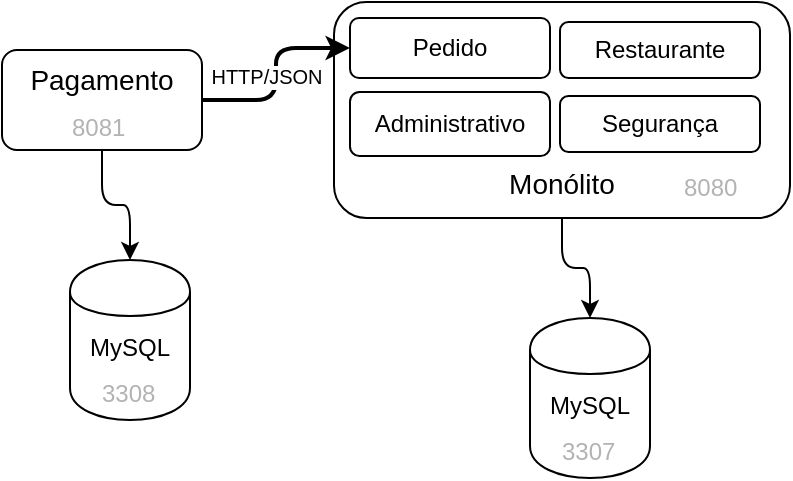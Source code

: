 <mxfile version="12.8.6" type="device"><diagram id="asccOrxpK0gMmI_vyOfR" name="Page-1"><mxGraphModel dx="868" dy="448" grid="1" gridSize="10" guides="1" tooltips="1" connect="1" arrows="1" fold="1" page="1" pageScale="1" pageWidth="827" pageHeight="1169" math="0" shadow="0"><root><mxCell id="0"/><mxCell id="1" parent="0"/><mxCell id="UKSt4VAHWErcquH0sha2-8" style="edgeStyle=orthogonalEdgeStyle;rounded=1;orthogonalLoop=1;jettySize=auto;html=1;exitX=0.5;exitY=1;exitDx=0;exitDy=0;entryX=0.5;entryY=0;entryDx=0;entryDy=0;" parent="1" source="ufLTRwiJfqEFSIwc1y7g-9" target="ufLTRwiJfqEFSIwc1y7g-19" edge="1"><mxGeometry relative="1" as="geometry"/></mxCell><mxCell id="ufLTRwiJfqEFSIwc1y7g-9" value="&lt;font style=&quot;font-size: 14px&quot;&gt;Monólito&lt;/font&gt;" style="rounded=1;whiteSpace=wrap;html=1;verticalAlign=bottom;spacingBottom=6;" parent="1" vertex="1"><mxGeometry x="252" y="142" width="228" height="108" as="geometry"/></mxCell><mxCell id="ufLTRwiJfqEFSIwc1y7g-1" value="Administrativo" style="rounded=1;whiteSpace=wrap;html=1;" parent="1" vertex="1"><mxGeometry x="260" y="187" width="100" height="32" as="geometry"/></mxCell><mxCell id="ufLTRwiJfqEFSIwc1y7g-4" value="Segurança" style="rounded=1;whiteSpace=wrap;html=1;" parent="1" vertex="1"><mxGeometry x="365" y="189" width="100" height="28" as="geometry"/></mxCell><mxCell id="ufLTRwiJfqEFSIwc1y7g-5" value="Pedido" style="rounded=1;whiteSpace=wrap;html=1;" parent="1" vertex="1"><mxGeometry x="260" y="150" width="100" height="30" as="geometry"/></mxCell><mxCell id="ufLTRwiJfqEFSIwc1y7g-6" value="Restaurante" style="rounded=1;whiteSpace=wrap;html=1;" parent="1" vertex="1"><mxGeometry x="365" y="152" width="100" height="28" as="geometry"/></mxCell><mxCell id="ufLTRwiJfqEFSIwc1y7g-29" value="8080" style="text;html=1;resizable=0;points=[];autosize=1;align=left;verticalAlign=top;spacingTop=-4;fontColor=#B3B3B3;" parent="1" vertex="1"><mxGeometry x="425" y="225" width="40" height="20" as="geometry"/></mxCell><mxCell id="ufLTRwiJfqEFSIwc1y7g-30" value="" style="group" parent="1" vertex="1" connectable="0"><mxGeometry x="350" y="300" width="60" height="80" as="geometry"/></mxCell><mxCell id="ufLTRwiJfqEFSIwc1y7g-19" value="MySQL" style="shape=cylinder;whiteSpace=wrap;html=1;boundedLbl=1;backgroundOutline=1;strokeColor=#000000;fontColor=#000000;verticalAlign=top;spacingTop=6;" parent="ufLTRwiJfqEFSIwc1y7g-30" vertex="1"><mxGeometry width="60" height="80" as="geometry"/></mxCell><mxCell id="ufLTRwiJfqEFSIwc1y7g-11" value="3307" style="text;html=1;resizable=0;points=[];autosize=1;align=left;verticalAlign=top;spacingTop=-4;fontColor=#B3B3B3;" parent="ufLTRwiJfqEFSIwc1y7g-30" vertex="1"><mxGeometry x="14" y="57" width="40" height="20" as="geometry"/></mxCell><mxCell id="ufLTRwiJfqEFSIwc1y7g-38" value="" style="group;fontSize=14;" parent="1" vertex="1" connectable="0"><mxGeometry x="86" y="166" width="100" height="50" as="geometry"/></mxCell><mxCell id="UKSt4VAHWErcquH0sha2-11" value="" style="group" parent="ufLTRwiJfqEFSIwc1y7g-38" vertex="1" connectable="0"><mxGeometry width="100" height="50" as="geometry"/></mxCell><mxCell id="ufLTRwiJfqEFSIwc1y7g-10" value="&lt;font style=&quot;font-size: 14px&quot;&gt;Pagamento&lt;/font&gt;" style="rounded=1;whiteSpace=wrap;html=1;verticalAlign=top;" parent="UKSt4VAHWErcquH0sha2-11" vertex="1"><mxGeometry width="100" height="50" as="geometry"/></mxCell><mxCell id="ufLTRwiJfqEFSIwc1y7g-28" value="8081" style="text;html=1;resizable=0;points=[];autosize=1;align=left;verticalAlign=top;spacingTop=-4;fontColor=#B3B3B3;" parent="UKSt4VAHWErcquH0sha2-11" vertex="1"><mxGeometry x="33" y="29" width="40" height="20" as="geometry"/></mxCell><mxCell id="hq_N88RobeEi0nXPhKNs-1" value="" style="group" parent="1" vertex="1" connectable="0"><mxGeometry x="120" y="271" width="60" height="80" as="geometry"/></mxCell><mxCell id="hq_N88RobeEi0nXPhKNs-2" value="MySQL" style="shape=cylinder;whiteSpace=wrap;html=1;boundedLbl=1;backgroundOutline=1;strokeColor=#000000;fontColor=#000000;verticalAlign=top;spacingTop=6;" parent="hq_N88RobeEi0nXPhKNs-1" vertex="1"><mxGeometry width="60" height="80" as="geometry"/></mxCell><mxCell id="hq_N88RobeEi0nXPhKNs-3" value="3308" style="text;html=1;resizable=0;points=[];autosize=1;align=left;verticalAlign=top;spacingTop=-4;fontColor=#B3B3B3;" parent="hq_N88RobeEi0nXPhKNs-1" vertex="1"><mxGeometry x="14" y="57" width="40" height="20" as="geometry"/></mxCell><mxCell id="H0zw4IBGGIyslcSxQer--1" style="edgeStyle=orthogonalEdgeStyle;rounded=1;orthogonalLoop=1;jettySize=auto;html=1;exitX=0.5;exitY=1;exitDx=0;exitDy=0;strokeWidth=1;fontSize=10;" parent="1" source="ufLTRwiJfqEFSIwc1y7g-10" target="hq_N88RobeEi0nXPhKNs-2" edge="1"><mxGeometry relative="1" as="geometry"/></mxCell><mxCell id="H0zw4IBGGIyslcSxQer--2" style="edgeStyle=orthogonalEdgeStyle;rounded=1;orthogonalLoop=1;jettySize=auto;html=1;exitX=1;exitY=0.5;exitDx=0;exitDy=0;strokeWidth=2;fontSize=10;" parent="1" source="ufLTRwiJfqEFSIwc1y7g-10" target="ufLTRwiJfqEFSIwc1y7g-5" edge="1"><mxGeometry relative="1" as="geometry"/></mxCell><mxCell id="H0zw4IBGGIyslcSxQer--3" value="HTTP/JSON" style="text;html=1;resizable=0;points=[];align=center;verticalAlign=middle;labelBackgroundColor=#ffffff;fontSize=10;" parent="H0zw4IBGGIyslcSxQer--2" vertex="1" connectable="0"><mxGeometry x="-0.44" y="2" relative="1" as="geometry"><mxPoint x="4" y="-10" as="offset"/></mxGeometry></mxCell></root></mxGraphModel></diagram></mxfile>